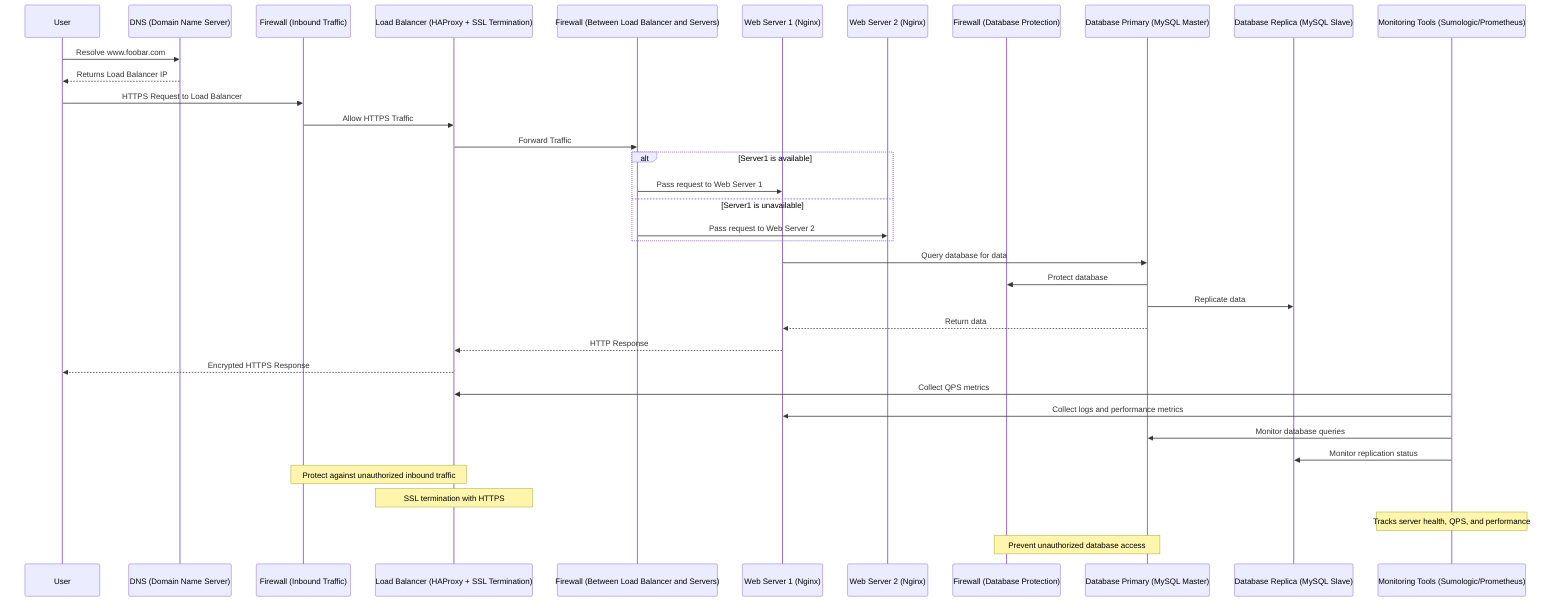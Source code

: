 sequenceDiagram
    participant User as User
    participant DNS as DNS (Domain Name Server)
    participant Firewall1 as Firewall (Inbound Traffic)
    participant LoadBalancer as Load Balancer (HAProxy + SSL Termination)
    participant Firewall2 as Firewall (Between Load Balancer and Servers)
    participant Server1 as Web Server 1 (Nginx)
    participant Server2 as Web Server 2 (Nginx)
    participant Firewall3 as Firewall (Database Protection)
    participant DBPrimary as Database Primary (MySQL Master)
    participant DBReplica as Database Replica (MySQL Slave)
    participant Monitoring as Monitoring Tools (Sumologic/Prometheus)

    User->>DNS: Resolve www.foobar.com
    DNS-->>User: Returns Load Balancer IP
    User->>Firewall1: HTTPS Request to Load Balancer
    Firewall1->>LoadBalancer: Allow HTTPS Traffic
    LoadBalancer->>Firewall2: Forward Traffic
    alt Server1 is available
        Firewall2->>Server1: Pass request to Web Server 1
    else Server1 is unavailable
        Firewall2->>Server2: Pass request to Web Server 2
    end
    Server1->>DBPrimary: Query database for data
    DBPrimary->>Firewall3: Protect database
    DBPrimary->>DBReplica: Replicate data
    DBPrimary-->>Server1: Return data
    Server1-->>LoadBalancer: HTTP Response
    LoadBalancer-->>User: Encrypted HTTPS Response

    Monitoring->>LoadBalancer: Collect QPS metrics
    Monitoring->>Server1: Collect logs and performance metrics
    Monitoring->>DBPrimary: Monitor database queries
    Monitoring->>DBReplica: Monitor replication status

    Note over Firewall1, LoadBalancer: Protect against unauthorized inbound traffic
    Note over LoadBalancer: SSL termination with HTTPS
    Note over Monitoring: Tracks server health, QPS, and performance
    Note over Firewall3, DBPrimary: Prevent unauthorized database access